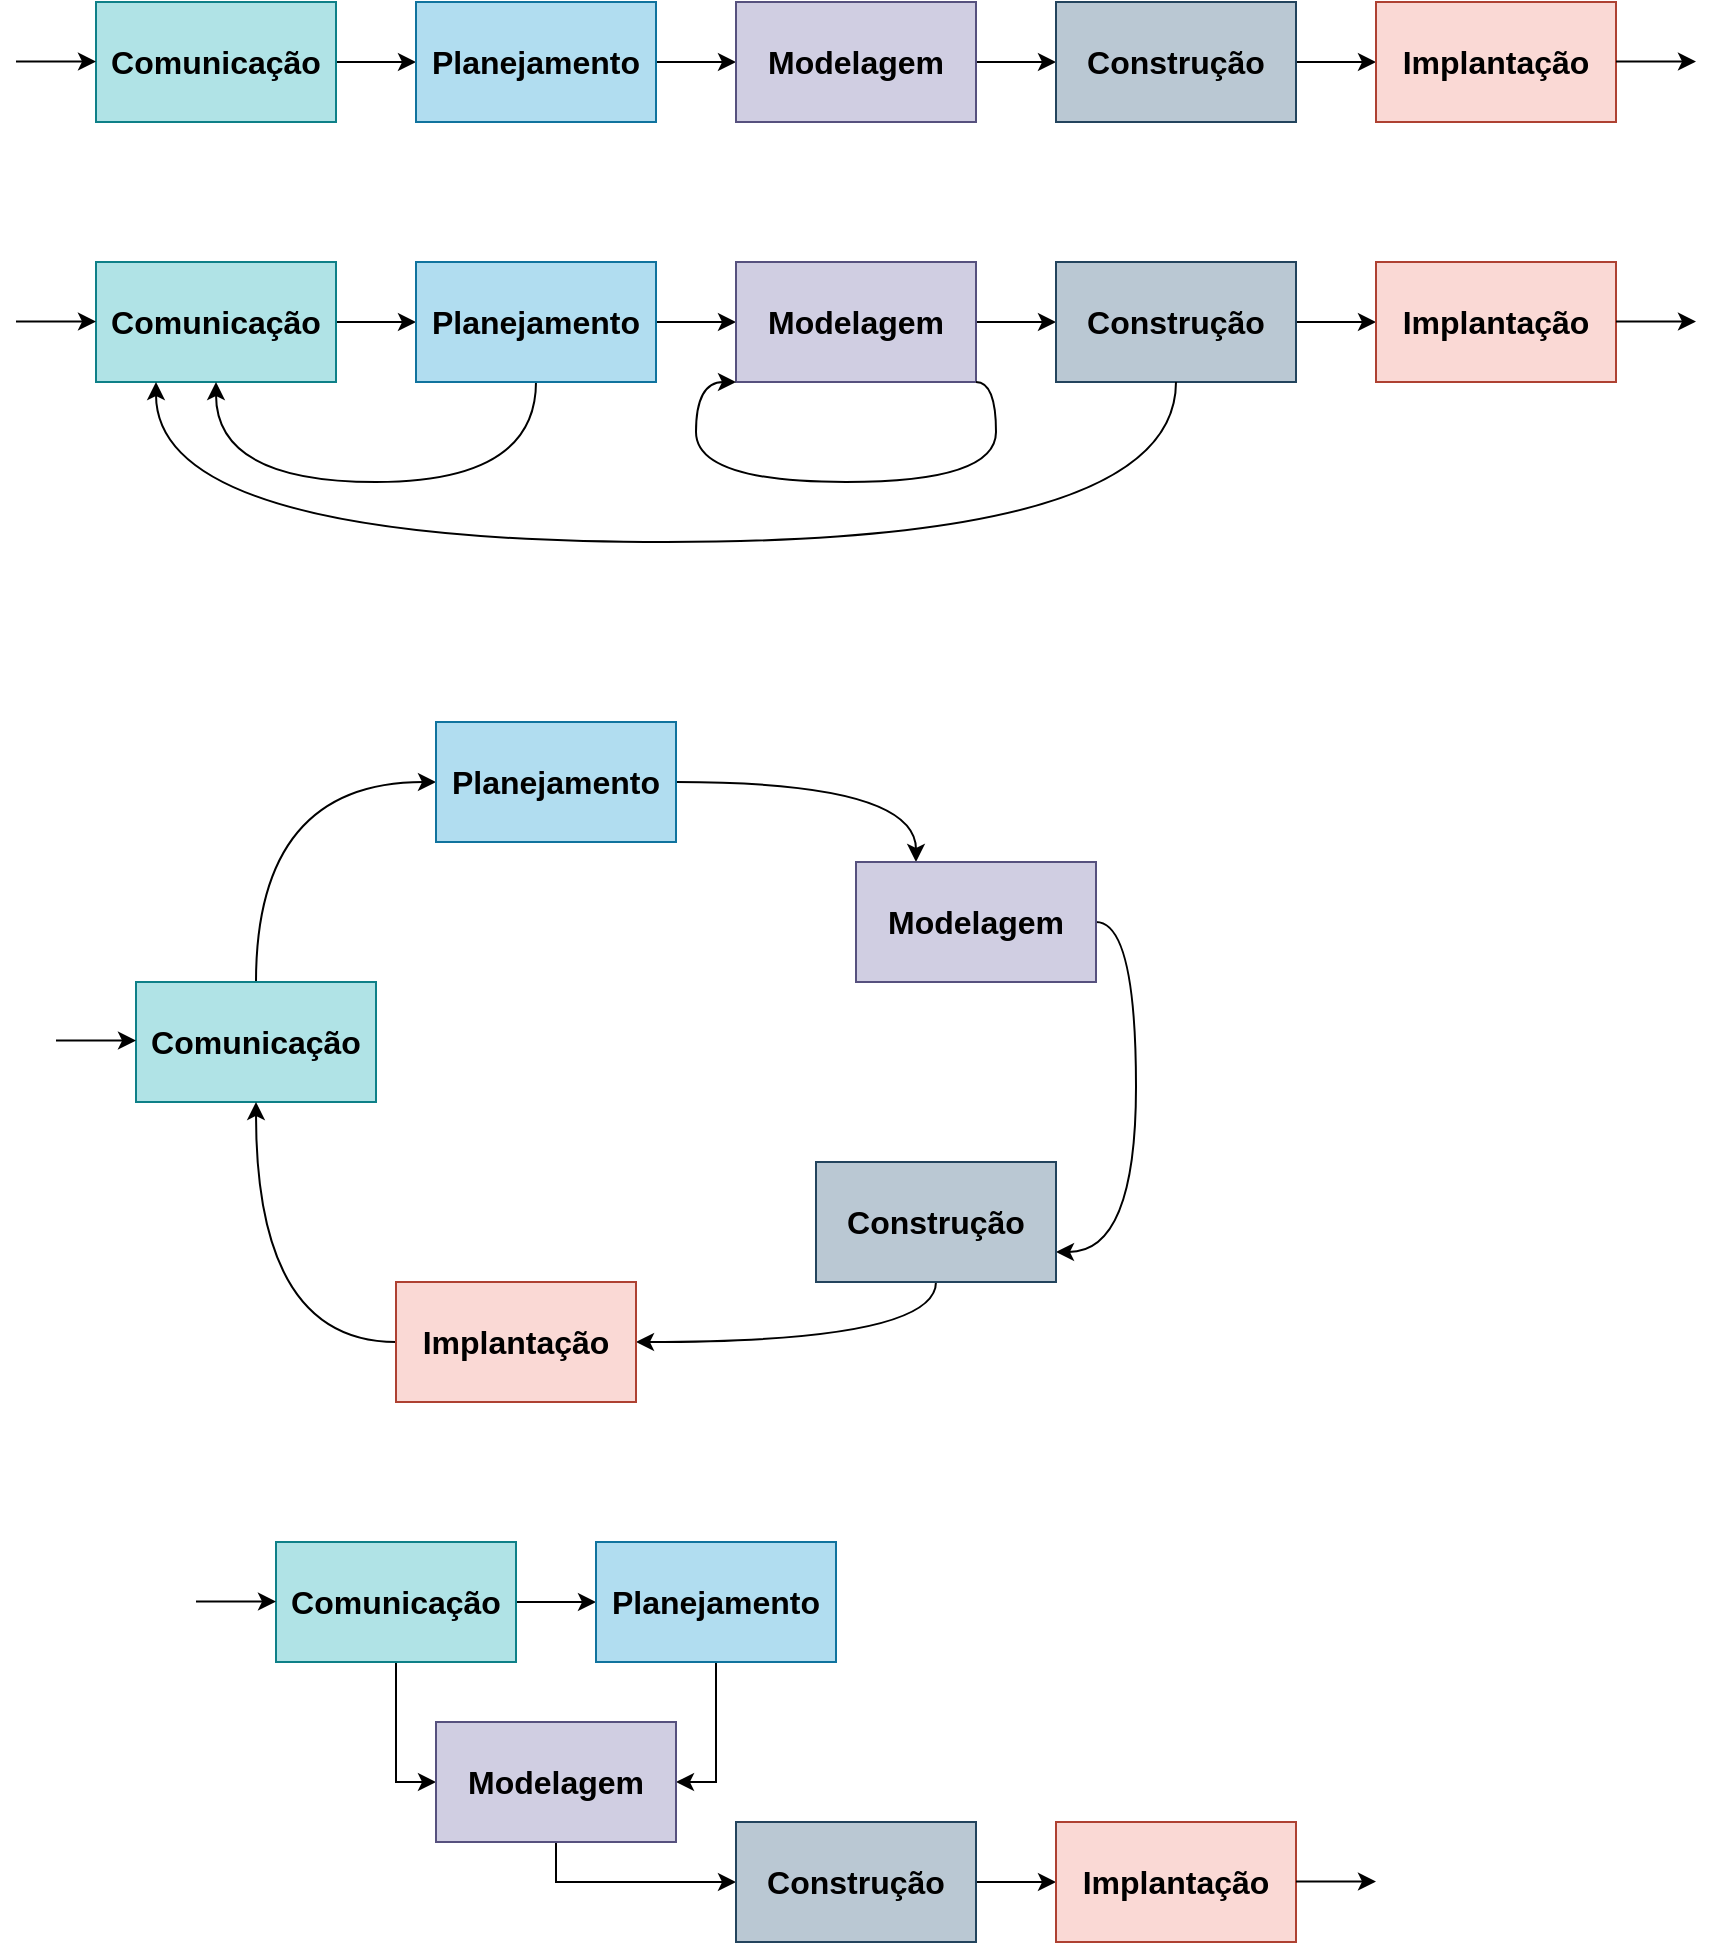 <mxfile version="24.0.7" type="device">
  <diagram name="Página-1" id="7fLDJ-bNZUtHB_5vlhHR">
    <mxGraphModel dx="1963" dy="630" grid="1" gridSize="10" guides="1" tooltips="1" connect="1" arrows="1" fold="1" page="1" pageScale="1" pageWidth="827" pageHeight="1169" math="0" shadow="0">
      <root>
        <mxCell id="0" />
        <mxCell id="1" parent="0" />
        <mxCell id="-y25_-PCFChPMcXrBGg6-8" style="edgeStyle=orthogonalEdgeStyle;rounded=0;orthogonalLoop=1;jettySize=auto;html=1;fontSize=16;fontStyle=1" edge="1" parent="1" source="-y25_-PCFChPMcXrBGg6-1" target="-y25_-PCFChPMcXrBGg6-2">
          <mxGeometry relative="1" as="geometry" />
        </mxCell>
        <mxCell id="-y25_-PCFChPMcXrBGg6-1" value="Comunicação" style="rounded=0;whiteSpace=wrap;html=1;fillColor=#b0e3e6;strokeColor=#0e8088;fontSize=16;fontStyle=1" vertex="1" parent="1">
          <mxGeometry x="40" y="230" width="120" height="60" as="geometry" />
        </mxCell>
        <mxCell id="-y25_-PCFChPMcXrBGg6-9" style="edgeStyle=orthogonalEdgeStyle;rounded=0;orthogonalLoop=1;jettySize=auto;html=1;fontSize=16;fontStyle=1" edge="1" parent="1" source="-y25_-PCFChPMcXrBGg6-2" target="-y25_-PCFChPMcXrBGg6-4">
          <mxGeometry relative="1" as="geometry" />
        </mxCell>
        <mxCell id="-y25_-PCFChPMcXrBGg6-2" value="Planejamento" style="rounded=0;whiteSpace=wrap;html=1;fillColor=#b1ddf0;strokeColor=#10739e;fontSize=16;fontStyle=1" vertex="1" parent="1">
          <mxGeometry x="200" y="230" width="120" height="60" as="geometry" />
        </mxCell>
        <mxCell id="-y25_-PCFChPMcXrBGg6-10" style="edgeStyle=orthogonalEdgeStyle;rounded=0;orthogonalLoop=1;jettySize=auto;html=1;fontSize=16;fontStyle=1" edge="1" parent="1" source="-y25_-PCFChPMcXrBGg6-4" target="-y25_-PCFChPMcXrBGg6-5">
          <mxGeometry relative="1" as="geometry" />
        </mxCell>
        <mxCell id="-y25_-PCFChPMcXrBGg6-4" value="Modelagem" style="rounded=0;whiteSpace=wrap;html=1;fillColor=#d0cee2;strokeColor=#56517e;fontSize=16;fontStyle=1" vertex="1" parent="1">
          <mxGeometry x="360" y="230" width="120" height="60" as="geometry" />
        </mxCell>
        <mxCell id="-y25_-PCFChPMcXrBGg6-11" style="edgeStyle=orthogonalEdgeStyle;rounded=0;orthogonalLoop=1;jettySize=auto;html=1;fontSize=16;fontStyle=1" edge="1" parent="1" source="-y25_-PCFChPMcXrBGg6-5" target="-y25_-PCFChPMcXrBGg6-6">
          <mxGeometry relative="1" as="geometry" />
        </mxCell>
        <mxCell id="-y25_-PCFChPMcXrBGg6-5" value="Construção" style="rounded=0;whiteSpace=wrap;html=1;fillColor=#bac8d3;strokeColor=#23445d;fontSize=16;fontStyle=1" vertex="1" parent="1">
          <mxGeometry x="520" y="230" width="120" height="60" as="geometry" />
        </mxCell>
        <mxCell id="-y25_-PCFChPMcXrBGg6-6" value="Implantação" style="rounded=0;whiteSpace=wrap;html=1;fillColor=#fad9d5;strokeColor=#ae4132;fontSize=16;fontStyle=1" vertex="1" parent="1">
          <mxGeometry x="680" y="230" width="120" height="60" as="geometry" />
        </mxCell>
        <mxCell id="-y25_-PCFChPMcXrBGg6-15" style="edgeStyle=orthogonalEdgeStyle;rounded=0;orthogonalLoop=1;jettySize=auto;html=1;fontSize=16;fontStyle=1" edge="1" parent="1">
          <mxGeometry relative="1" as="geometry">
            <mxPoint y="259.75" as="sourcePoint" />
            <mxPoint x="40" y="259.75" as="targetPoint" />
            <Array as="points">
              <mxPoint x="20" y="260" />
              <mxPoint x="20" y="260" />
            </Array>
          </mxGeometry>
        </mxCell>
        <mxCell id="-y25_-PCFChPMcXrBGg6-16" style="edgeStyle=orthogonalEdgeStyle;rounded=0;orthogonalLoop=1;jettySize=auto;html=1;fontSize=16;fontStyle=1" edge="1" parent="1">
          <mxGeometry relative="1" as="geometry">
            <mxPoint x="800" y="259.76" as="sourcePoint" />
            <mxPoint x="840" y="259.76" as="targetPoint" />
            <Array as="points">
              <mxPoint x="820" y="260.01" />
              <mxPoint x="820" y="260.01" />
            </Array>
          </mxGeometry>
        </mxCell>
        <mxCell id="-y25_-PCFChPMcXrBGg6-17" style="edgeStyle=orthogonalEdgeStyle;rounded=0;orthogonalLoop=1;jettySize=auto;html=1;fontSize=16;fontStyle=1" edge="1" parent="1" source="-y25_-PCFChPMcXrBGg6-18" target="-y25_-PCFChPMcXrBGg6-20">
          <mxGeometry relative="1" as="geometry" />
        </mxCell>
        <mxCell id="-y25_-PCFChPMcXrBGg6-18" value="Comunicação" style="rounded=0;whiteSpace=wrap;html=1;fillColor=#b0e3e6;strokeColor=#0e8088;fontSize=16;fontStyle=1" vertex="1" parent="1">
          <mxGeometry x="40" y="360" width="120" height="60" as="geometry" />
        </mxCell>
        <mxCell id="-y25_-PCFChPMcXrBGg6-19" style="edgeStyle=orthogonalEdgeStyle;rounded=0;orthogonalLoop=1;jettySize=auto;html=1;fontSize=16;fontStyle=1" edge="1" parent="1" source="-y25_-PCFChPMcXrBGg6-20" target="-y25_-PCFChPMcXrBGg6-22">
          <mxGeometry relative="1" as="geometry" />
        </mxCell>
        <mxCell id="-y25_-PCFChPMcXrBGg6-28" style="edgeStyle=orthogonalEdgeStyle;rounded=0;orthogonalLoop=1;jettySize=auto;html=1;entryX=0.5;entryY=1;entryDx=0;entryDy=0;exitX=0.5;exitY=1;exitDx=0;exitDy=0;curved=1;" edge="1" parent="1" source="-y25_-PCFChPMcXrBGg6-20" target="-y25_-PCFChPMcXrBGg6-18">
          <mxGeometry relative="1" as="geometry">
            <Array as="points">
              <mxPoint x="260" y="470" />
              <mxPoint x="100" y="470" />
            </Array>
          </mxGeometry>
        </mxCell>
        <mxCell id="-y25_-PCFChPMcXrBGg6-20" value="Planejamento" style="rounded=0;whiteSpace=wrap;html=1;fillColor=#b1ddf0;strokeColor=#10739e;fontSize=16;fontStyle=1" vertex="1" parent="1">
          <mxGeometry x="200" y="360" width="120" height="60" as="geometry" />
        </mxCell>
        <mxCell id="-y25_-PCFChPMcXrBGg6-21" style="edgeStyle=orthogonalEdgeStyle;rounded=0;orthogonalLoop=1;jettySize=auto;html=1;fontSize=16;fontStyle=1" edge="1" parent="1" source="-y25_-PCFChPMcXrBGg6-22" target="-y25_-PCFChPMcXrBGg6-24">
          <mxGeometry relative="1" as="geometry" />
        </mxCell>
        <mxCell id="-y25_-PCFChPMcXrBGg6-22" value="Modelagem" style="rounded=0;whiteSpace=wrap;html=1;fillColor=#d0cee2;strokeColor=#56517e;fontSize=16;fontStyle=1" vertex="1" parent="1">
          <mxGeometry x="360" y="360" width="120" height="60" as="geometry" />
        </mxCell>
        <mxCell id="-y25_-PCFChPMcXrBGg6-23" style="edgeStyle=orthogonalEdgeStyle;rounded=0;orthogonalLoop=1;jettySize=auto;html=1;fontSize=16;fontStyle=1" edge="1" parent="1" source="-y25_-PCFChPMcXrBGg6-24" target="-y25_-PCFChPMcXrBGg6-25">
          <mxGeometry relative="1" as="geometry" />
        </mxCell>
        <mxCell id="-y25_-PCFChPMcXrBGg6-24" value="Construção" style="rounded=0;whiteSpace=wrap;html=1;fillColor=#bac8d3;strokeColor=#23445d;fontSize=16;fontStyle=1" vertex="1" parent="1">
          <mxGeometry x="520" y="360" width="120" height="60" as="geometry" />
        </mxCell>
        <mxCell id="-y25_-PCFChPMcXrBGg6-25" value="Implantação" style="rounded=0;whiteSpace=wrap;html=1;fillColor=#fad9d5;strokeColor=#ae4132;fontSize=16;fontStyle=1" vertex="1" parent="1">
          <mxGeometry x="680" y="360" width="120" height="60" as="geometry" />
        </mxCell>
        <mxCell id="-y25_-PCFChPMcXrBGg6-26" style="edgeStyle=orthogonalEdgeStyle;rounded=0;orthogonalLoop=1;jettySize=auto;html=1;fontSize=16;fontStyle=1" edge="1" parent="1">
          <mxGeometry relative="1" as="geometry">
            <mxPoint y="389.75" as="sourcePoint" />
            <mxPoint x="40" y="389.75" as="targetPoint" />
            <Array as="points">
              <mxPoint x="20" y="390" />
              <mxPoint x="20" y="390" />
            </Array>
          </mxGeometry>
        </mxCell>
        <mxCell id="-y25_-PCFChPMcXrBGg6-27" style="edgeStyle=orthogonalEdgeStyle;rounded=0;orthogonalLoop=1;jettySize=auto;html=1;fontSize=16;fontStyle=1" edge="1" parent="1">
          <mxGeometry relative="1" as="geometry">
            <mxPoint x="800" y="389.76" as="sourcePoint" />
            <mxPoint x="840" y="389.76" as="targetPoint" />
            <Array as="points">
              <mxPoint x="820" y="390.01" />
              <mxPoint x="820" y="390.01" />
            </Array>
          </mxGeometry>
        </mxCell>
        <mxCell id="-y25_-PCFChPMcXrBGg6-29" style="edgeStyle=orthogonalEdgeStyle;rounded=0;orthogonalLoop=1;jettySize=auto;html=1;exitX=1;exitY=1;exitDx=0;exitDy=0;curved=1;entryX=0;entryY=1;entryDx=0;entryDy=0;" edge="1" parent="1" source="-y25_-PCFChPMcXrBGg6-22" target="-y25_-PCFChPMcXrBGg6-22">
          <mxGeometry relative="1" as="geometry">
            <mxPoint x="520" y="420" as="sourcePoint" />
            <mxPoint x="370" y="420" as="targetPoint" />
            <Array as="points">
              <mxPoint x="490" y="420" />
              <mxPoint x="490" y="470" />
              <mxPoint x="340" y="470" />
              <mxPoint x="340" y="420" />
            </Array>
          </mxGeometry>
        </mxCell>
        <mxCell id="-y25_-PCFChPMcXrBGg6-31" style="edgeStyle=orthogonalEdgeStyle;rounded=0;orthogonalLoop=1;jettySize=auto;html=1;entryX=0.25;entryY=1;entryDx=0;entryDy=0;exitX=0.5;exitY=1;exitDx=0;exitDy=0;curved=1;" edge="1" parent="1" source="-y25_-PCFChPMcXrBGg6-24" target="-y25_-PCFChPMcXrBGg6-18">
          <mxGeometry relative="1" as="geometry">
            <mxPoint x="480" y="490" as="sourcePoint" />
            <mxPoint x="320" y="490" as="targetPoint" />
            <Array as="points">
              <mxPoint x="580" y="500" />
              <mxPoint x="70" y="500" />
            </Array>
          </mxGeometry>
        </mxCell>
        <mxCell id="-y25_-PCFChPMcXrBGg6-43" style="edgeStyle=orthogonalEdgeStyle;rounded=0;orthogonalLoop=1;jettySize=auto;html=1;fontSize=16;fontStyle=1;exitX=0.5;exitY=0;exitDx=0;exitDy=0;entryX=0;entryY=0.5;entryDx=0;entryDy=0;curved=1;" edge="1" parent="1" source="-y25_-PCFChPMcXrBGg6-44" target="-y25_-PCFChPMcXrBGg6-46">
          <mxGeometry relative="1" as="geometry" />
        </mxCell>
        <mxCell id="-y25_-PCFChPMcXrBGg6-44" value="Comunicação" style="rounded=0;whiteSpace=wrap;html=1;fillColor=#b0e3e6;strokeColor=#0e8088;fontSize=16;fontStyle=1" vertex="1" parent="1">
          <mxGeometry x="60" y="720" width="120" height="60" as="geometry" />
        </mxCell>
        <mxCell id="-y25_-PCFChPMcXrBGg6-45" style="edgeStyle=orthogonalEdgeStyle;rounded=0;orthogonalLoop=1;jettySize=auto;html=1;fontSize=16;fontStyle=1;curved=1;entryX=0.25;entryY=0;entryDx=0;entryDy=0;" edge="1" parent="1" source="-y25_-PCFChPMcXrBGg6-46" target="-y25_-PCFChPMcXrBGg6-48">
          <mxGeometry relative="1" as="geometry" />
        </mxCell>
        <mxCell id="-y25_-PCFChPMcXrBGg6-46" value="Planejamento" style="rounded=0;whiteSpace=wrap;html=1;fillColor=#b1ddf0;strokeColor=#10739e;fontSize=16;fontStyle=1" vertex="1" parent="1">
          <mxGeometry x="210" y="590" width="120" height="60" as="geometry" />
        </mxCell>
        <mxCell id="-y25_-PCFChPMcXrBGg6-47" style="edgeStyle=orthogonalEdgeStyle;rounded=0;orthogonalLoop=1;jettySize=auto;html=1;fontSize=16;fontStyle=1;curved=1;exitX=1;exitY=0.5;exitDx=0;exitDy=0;entryX=1;entryY=0.75;entryDx=0;entryDy=0;" edge="1" parent="1" source="-y25_-PCFChPMcXrBGg6-48" target="-y25_-PCFChPMcXrBGg6-50">
          <mxGeometry relative="1" as="geometry">
            <mxPoint x="570" y="690" as="sourcePoint" />
          </mxGeometry>
        </mxCell>
        <mxCell id="-y25_-PCFChPMcXrBGg6-48" value="Modelagem" style="rounded=0;whiteSpace=wrap;html=1;fillColor=#d0cee2;strokeColor=#56517e;fontSize=16;fontStyle=1" vertex="1" parent="1">
          <mxGeometry x="420" y="660" width="120" height="60" as="geometry" />
        </mxCell>
        <mxCell id="-y25_-PCFChPMcXrBGg6-49" style="edgeStyle=orthogonalEdgeStyle;rounded=0;orthogonalLoop=1;jettySize=auto;html=1;fontSize=16;fontStyle=1;entryX=1;entryY=0.5;entryDx=0;entryDy=0;exitX=0.5;exitY=1;exitDx=0;exitDy=0;curved=1;" edge="1" parent="1" source="-y25_-PCFChPMcXrBGg6-50" target="-y25_-PCFChPMcXrBGg6-51">
          <mxGeometry relative="1" as="geometry" />
        </mxCell>
        <mxCell id="-y25_-PCFChPMcXrBGg6-50" value="Construção" style="rounded=0;whiteSpace=wrap;html=1;fillColor=#bac8d3;strokeColor=#23445d;fontSize=16;fontStyle=1" vertex="1" parent="1">
          <mxGeometry x="400" y="810" width="120" height="60" as="geometry" />
        </mxCell>
        <mxCell id="-y25_-PCFChPMcXrBGg6-54" style="edgeStyle=orthogonalEdgeStyle;rounded=0;orthogonalLoop=1;jettySize=auto;html=1;curved=1;" edge="1" parent="1" source="-y25_-PCFChPMcXrBGg6-51" target="-y25_-PCFChPMcXrBGg6-44">
          <mxGeometry relative="1" as="geometry" />
        </mxCell>
        <mxCell id="-y25_-PCFChPMcXrBGg6-51" value="Implantação" style="rounded=0;whiteSpace=wrap;html=1;fillColor=#fad9d5;strokeColor=#ae4132;fontSize=16;fontStyle=1" vertex="1" parent="1">
          <mxGeometry x="190" y="870" width="120" height="60" as="geometry" />
        </mxCell>
        <mxCell id="-y25_-PCFChPMcXrBGg6-52" style="edgeStyle=orthogonalEdgeStyle;rounded=0;orthogonalLoop=1;jettySize=auto;html=1;fontSize=16;fontStyle=1" edge="1" parent="1">
          <mxGeometry relative="1" as="geometry">
            <mxPoint x="20" y="749.29" as="sourcePoint" />
            <mxPoint x="60" y="749.29" as="targetPoint" />
            <Array as="points">
              <mxPoint x="40" y="749.54" />
              <mxPoint x="40" y="749.54" />
            </Array>
          </mxGeometry>
        </mxCell>
        <mxCell id="-y25_-PCFChPMcXrBGg6-56" style="edgeStyle=orthogonalEdgeStyle;rounded=0;orthogonalLoop=1;jettySize=auto;html=1;fontSize=16;fontStyle=1" edge="1" parent="1" source="-y25_-PCFChPMcXrBGg6-57" target="-y25_-PCFChPMcXrBGg6-59">
          <mxGeometry relative="1" as="geometry" />
        </mxCell>
        <mxCell id="-y25_-PCFChPMcXrBGg6-67" style="edgeStyle=orthogonalEdgeStyle;rounded=0;orthogonalLoop=1;jettySize=auto;html=1;entryX=0;entryY=0.5;entryDx=0;entryDy=0;" edge="1" parent="1" source="-y25_-PCFChPMcXrBGg6-57" target="-y25_-PCFChPMcXrBGg6-61">
          <mxGeometry relative="1" as="geometry" />
        </mxCell>
        <mxCell id="-y25_-PCFChPMcXrBGg6-57" value="Comunicação" style="rounded=0;whiteSpace=wrap;html=1;fillColor=#b0e3e6;strokeColor=#0e8088;fontSize=16;fontStyle=1" vertex="1" parent="1">
          <mxGeometry x="130" y="1000" width="120" height="60" as="geometry" />
        </mxCell>
        <mxCell id="-y25_-PCFChPMcXrBGg6-58" style="edgeStyle=orthogonalEdgeStyle;rounded=0;orthogonalLoop=1;jettySize=auto;html=1;fontSize=16;fontStyle=1;entryX=1;entryY=0.5;entryDx=0;entryDy=0;" edge="1" parent="1" source="-y25_-PCFChPMcXrBGg6-59" target="-y25_-PCFChPMcXrBGg6-61">
          <mxGeometry relative="1" as="geometry" />
        </mxCell>
        <mxCell id="-y25_-PCFChPMcXrBGg6-59" value="Planejamento" style="rounded=0;whiteSpace=wrap;html=1;fillColor=#b1ddf0;strokeColor=#10739e;fontSize=16;fontStyle=1" vertex="1" parent="1">
          <mxGeometry x="290" y="1000" width="120" height="60" as="geometry" />
        </mxCell>
        <mxCell id="-y25_-PCFChPMcXrBGg6-60" style="edgeStyle=orthogonalEdgeStyle;rounded=0;orthogonalLoop=1;jettySize=auto;html=1;fontSize=16;fontStyle=1;exitX=0.5;exitY=1;exitDx=0;exitDy=0;entryX=0;entryY=0.5;entryDx=0;entryDy=0;" edge="1" parent="1" source="-y25_-PCFChPMcXrBGg6-61" target="-y25_-PCFChPMcXrBGg6-63">
          <mxGeometry relative="1" as="geometry" />
        </mxCell>
        <mxCell id="-y25_-PCFChPMcXrBGg6-61" value="Modelagem" style="rounded=0;whiteSpace=wrap;html=1;fillColor=#d0cee2;strokeColor=#56517e;fontSize=16;fontStyle=1" vertex="1" parent="1">
          <mxGeometry x="210" y="1090" width="120" height="60" as="geometry" />
        </mxCell>
        <mxCell id="-y25_-PCFChPMcXrBGg6-62" style="edgeStyle=orthogonalEdgeStyle;rounded=0;orthogonalLoop=1;jettySize=auto;html=1;fontSize=16;fontStyle=1" edge="1" parent="1" source="-y25_-PCFChPMcXrBGg6-63" target="-y25_-PCFChPMcXrBGg6-64">
          <mxGeometry relative="1" as="geometry" />
        </mxCell>
        <mxCell id="-y25_-PCFChPMcXrBGg6-63" value="Construção" style="rounded=0;whiteSpace=wrap;html=1;fillColor=#bac8d3;strokeColor=#23445d;fontSize=16;fontStyle=1" vertex="1" parent="1">
          <mxGeometry x="360" y="1140" width="120" height="60" as="geometry" />
        </mxCell>
        <mxCell id="-y25_-PCFChPMcXrBGg6-64" value="Implantação" style="rounded=0;whiteSpace=wrap;html=1;fillColor=#fad9d5;strokeColor=#ae4132;fontSize=16;fontStyle=1" vertex="1" parent="1">
          <mxGeometry x="520" y="1140" width="120" height="60" as="geometry" />
        </mxCell>
        <mxCell id="-y25_-PCFChPMcXrBGg6-65" style="edgeStyle=orthogonalEdgeStyle;rounded=0;orthogonalLoop=1;jettySize=auto;html=1;fontSize=16;fontStyle=1" edge="1" parent="1">
          <mxGeometry relative="1" as="geometry">
            <mxPoint x="90" y="1029.75" as="sourcePoint" />
            <mxPoint x="130" y="1029.75" as="targetPoint" />
            <Array as="points">
              <mxPoint x="110" y="1030" />
              <mxPoint x="110" y="1030" />
            </Array>
          </mxGeometry>
        </mxCell>
        <mxCell id="-y25_-PCFChPMcXrBGg6-66" style="edgeStyle=orthogonalEdgeStyle;rounded=0;orthogonalLoop=1;jettySize=auto;html=1;fontSize=16;fontStyle=1" edge="1" parent="1">
          <mxGeometry relative="1" as="geometry">
            <mxPoint x="640" y="1169.76" as="sourcePoint" />
            <mxPoint x="680" y="1169.76" as="targetPoint" />
            <Array as="points">
              <mxPoint x="660" y="1170.01" />
              <mxPoint x="660" y="1170.01" />
            </Array>
          </mxGeometry>
        </mxCell>
      </root>
    </mxGraphModel>
  </diagram>
</mxfile>
